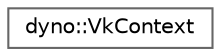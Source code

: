 digraph "Graphical Class Hierarchy"
{
 // LATEX_PDF_SIZE
  bgcolor="transparent";
  edge [fontname=Helvetica,fontsize=10,labelfontname=Helvetica,labelfontsize=10];
  node [fontname=Helvetica,fontsize=10,shape=box,height=0.2,width=0.4];
  rankdir="LR";
  Node0 [id="Node000000",label="dyno::VkContext",height=0.2,width=0.4,color="grey40", fillcolor="white", style="filled",URL="$classdyno_1_1_vk_context.html",tooltip=" "];
}
